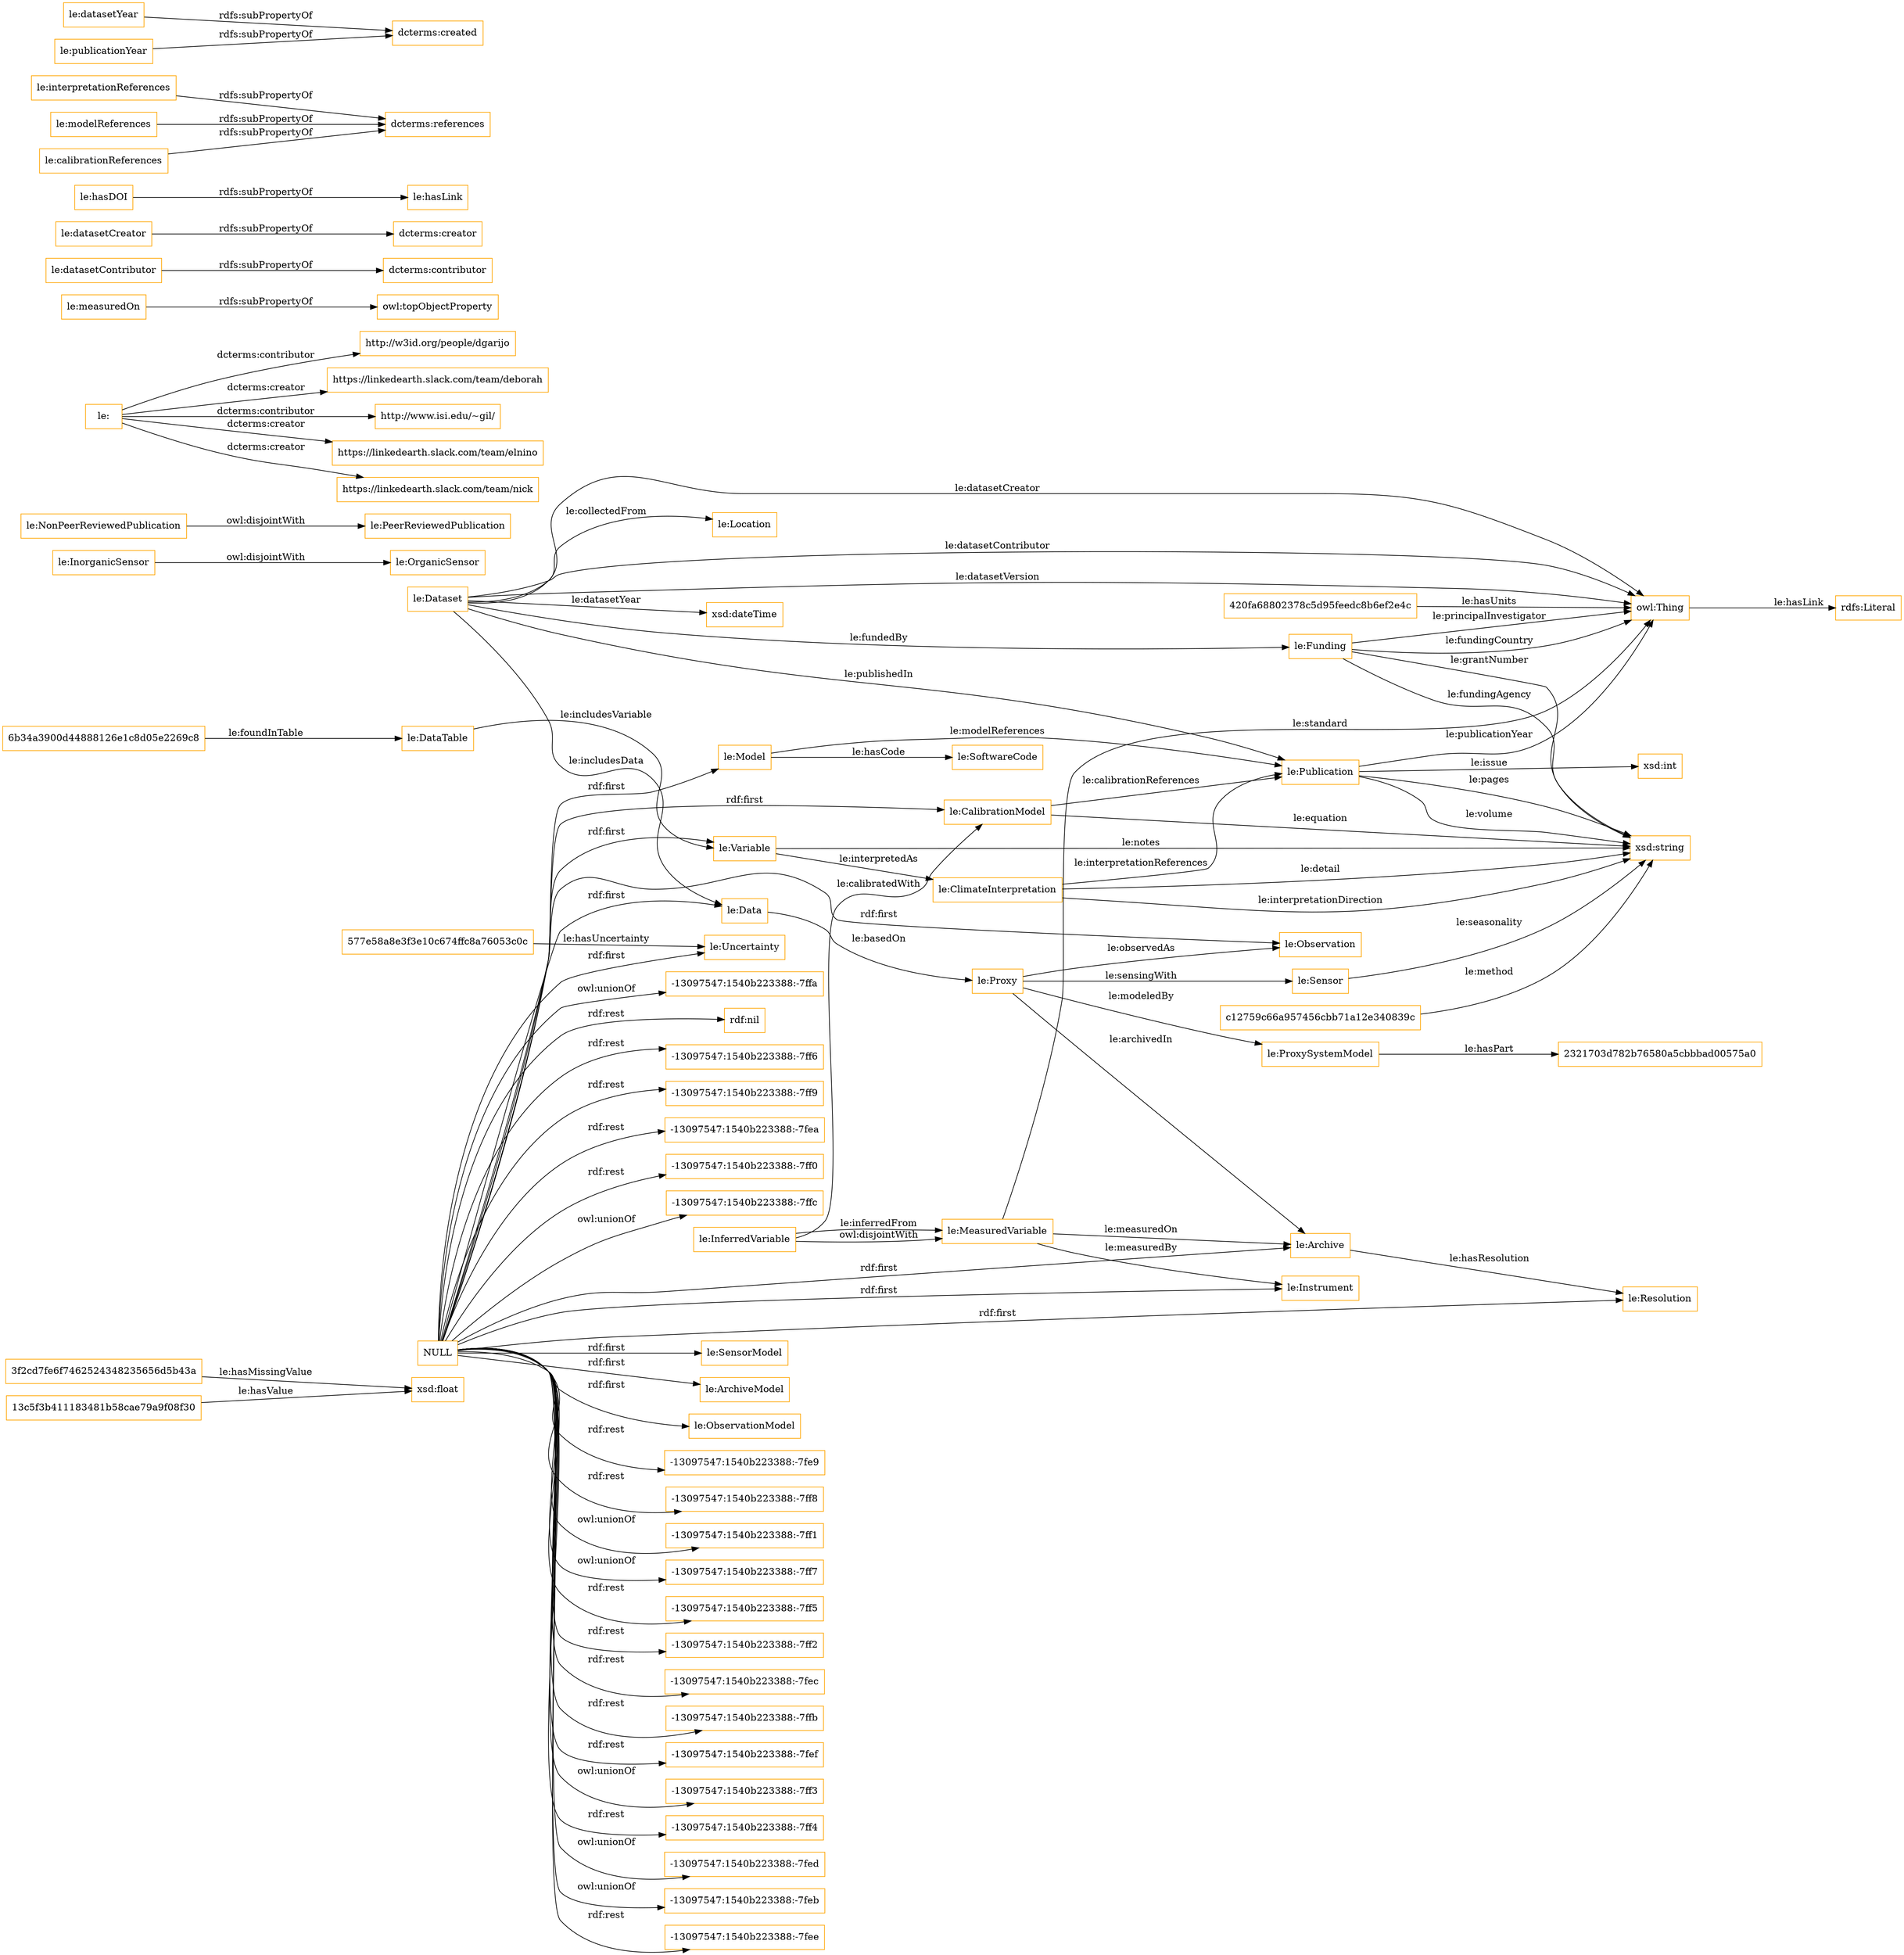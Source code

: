 digraph ar2dtool_diagram { 
rankdir=LR;
size="1501"
node [shape = rectangle, color="orange"]; "3f2cd7fe6f7462524348235656d5b43a" "le:Sensor" "le:Funding" "le:Resolution" "le:Dataset" "le:Publication" "le:DataTable" "le:Model" "13c5f3b411183481b58cae79a9f08f30" "le:Data" "le:OrganicSensor" "le:SensorModel" "le:Location" "c12759c66a957456cbb71a12e340839c" "le:InferredVariable" "le:CalibrationModel" "2321703d782b76580a5cbbbad00575a0" "le:NonPeerReviewedPublication" "le:SoftwareCode" "le:ArchiveModel" "420fa68802378c5d95feedc8b6ef2e4c" "le:MeasuredVariable" "le:Proxy" "le:ProxySystemModel" "le:Instrument" "le:ObservationModel" "le:Uncertainty" "le:Observation" "le:InorganicSensor" "577e58a8e3f3e10c674ffc8a76053c0c" "le:ClimateInterpretation" "le:Variable" "le:Archive" "6b34a3900d44888126e1c8d05e2269c8" "le:PeerReviewedPublication" ; /*classes style*/
	"le:NonPeerReviewedPublication" -> "le:PeerReviewedPublication" [ label = "owl:disjointWith" ];
	"le:" -> "http://w3id.org/people/dgarijo" [ label = "dcterms:contributor" ];
	"le:" -> "https://linkedearth.slack.com/team/deborah" [ label = "dcterms:creator" ];
	"le:" -> "http://www.isi.edu/~gil/" [ label = "dcterms:contributor" ];
	"le:" -> "https://linkedearth.slack.com/team/elnino" [ label = "dcterms:creator" ];
	"le:" -> "https://linkedearth.slack.com/team/nick" [ label = "dcterms:creator" ];
	"le:measuredOn" -> "owl:topObjectProperty" [ label = "rdfs:subPropertyOf" ];
	"le:datasetContributor" -> "dcterms:contributor" [ label = "rdfs:subPropertyOf" ];
	"le:datasetCreator" -> "dcterms:creator" [ label = "rdfs:subPropertyOf" ];
	"le:hasDOI" -> "le:hasLink" [ label = "rdfs:subPropertyOf" ];
	"le:interpretationReferences" -> "dcterms:references" [ label = "rdfs:subPropertyOf" ];
	"le:modelReferences" -> "dcterms:references" [ label = "rdfs:subPropertyOf" ];
	"le:calibrationReferences" -> "dcterms:references" [ label = "rdfs:subPropertyOf" ];
	"NULL" -> "-13097547:1540b223388:-7ff8" [ label = "rdf:rest" ];
	"NULL" -> "-13097547:1540b223388:-7ff1" [ label = "owl:unionOf" ];
	"NULL" -> "-13097547:1540b223388:-7ff7" [ label = "owl:unionOf" ];
	"NULL" -> "-13097547:1540b223388:-7ff5" [ label = "rdf:rest" ];
	"NULL" -> "le:Instrument" [ label = "rdf:first" ];
	"NULL" -> "le:SensorModel" [ label = "rdf:first" ];
	"NULL" -> "-13097547:1540b223388:-7ff2" [ label = "rdf:rest" ];
	"NULL" -> "-13097547:1540b223388:-7fec" [ label = "rdf:rest" ];
	"NULL" -> "-13097547:1540b223388:-7ffb" [ label = "rdf:rest" ];
	"NULL" -> "le:Archive" [ label = "rdf:first" ];
	"NULL" -> "le:CalibrationModel" [ label = "rdf:first" ];
	"NULL" -> "-13097547:1540b223388:-7fef" [ label = "rdf:rest" ];
	"NULL" -> "le:ObservationModel" [ label = "rdf:first" ];
	"NULL" -> "-13097547:1540b223388:-7ff3" [ label = "owl:unionOf" ];
	"NULL" -> "-13097547:1540b223388:-7ff4" [ label = "rdf:rest" ];
	"NULL" -> "le:Variable" [ label = "rdf:first" ];
	"NULL" -> "-13097547:1540b223388:-7fed" [ label = "owl:unionOf" ];
	"NULL" -> "-13097547:1540b223388:-7feb" [ label = "owl:unionOf" ];
	"NULL" -> "-13097547:1540b223388:-7fee" [ label = "rdf:rest" ];
	"NULL" -> "le:Uncertainty" [ label = "rdf:first" ];
	"NULL" -> "-13097547:1540b223388:-7ffa" [ label = "owl:unionOf" ];
	"NULL" -> "rdf:nil" [ label = "rdf:rest" ];
	"NULL" -> "-13097547:1540b223388:-7ff6" [ label = "rdf:rest" ];
	"NULL" -> "-13097547:1540b223388:-7ff9" [ label = "rdf:rest" ];
	"NULL" -> "-13097547:1540b223388:-7fea" [ label = "rdf:rest" ];
	"NULL" -> "le:Data" [ label = "rdf:first" ];
	"NULL" -> "-13097547:1540b223388:-7ff0" [ label = "rdf:rest" ];
	"NULL" -> "-13097547:1540b223388:-7ffc" [ label = "owl:unionOf" ];
	"NULL" -> "le:Model" [ label = "rdf:first" ];
	"NULL" -> "le:Observation" [ label = "rdf:first" ];
	"NULL" -> "-13097547:1540b223388:-7fe9" [ label = "rdf:rest" ];
	"NULL" -> "le:Resolution" [ label = "rdf:first" ];
	"NULL" -> "le:ArchiveModel" [ label = "rdf:first" ];
	"le:datasetYear" -> "dcterms:created" [ label = "rdfs:subPropertyOf" ];
	"le:publicationYear" -> "dcterms:created" [ label = "rdfs:subPropertyOf" ];
	"le:InferredVariable" -> "le:MeasuredVariable" [ label = "owl:disjointWith" ];
	"le:InorganicSensor" -> "le:OrganicSensor" [ label = "owl:disjointWith" ];
	"le:CalibrationModel" -> "le:Publication" [ label = "le:calibrationReferences" ];
	"le:Dataset" -> "le:Funding" [ label = "le:fundedBy" ];
	"le:Dataset" -> "le:Location" [ label = "le:collectedFrom" ];
	"le:Funding" -> "owl:Thing" [ label = "le:fundingCountry" ];
	"le:Dataset" -> "owl:Thing" [ label = "le:datasetCreator" ];
	"le:Publication" -> "owl:Thing" [ label = "le:publicationYear" ];
	"le:Variable" -> "xsd:string" [ label = "le:notes" ];
	"owl:Thing" -> "rdfs:Literal" [ label = "le:hasLink" ];
	"le:Dataset" -> "owl:Thing" [ label = "le:datasetContributor" ];
	"le:Proxy" -> "le:Archive" [ label = "le:archivedIn" ];
	"le:Funding" -> "xsd:string" [ label = "le:grantNumber" ];
	"c12759c66a957456cbb71a12e340839c" -> "xsd:string" [ label = "le:method" ];
	"le:ProxySystemModel" -> "2321703d782b76580a5cbbbad00575a0" [ label = "le:hasPart" ];
	"le:Dataset" -> "le:Publication" [ label = "le:publishedIn" ];
	"6b34a3900d44888126e1c8d05e2269c8" -> "le:DataTable" [ label = "le:foundInTable" ];
	"le:Publication" -> "xsd:int" [ label = "le:issue" ];
	"le:Funding" -> "owl:Thing" [ label = "le:principalInvestigator" ];
	"le:Dataset" -> "xsd:dateTime" [ label = "le:datasetYear" ];
	"le:DataTable" -> "le:Variable" [ label = "le:includesVariable" ];
	"le:Proxy" -> "le:Observation" [ label = "le:observedAs" ];
	"le:CalibrationModel" -> "xsd:string" [ label = "le:equation" ];
	"le:MeasuredVariable" -> "le:Instrument" [ label = "le:measuredBy" ];
	"le:Funding" -> "xsd:string" [ label = "le:fundingAgency" ];
	"le:Proxy" -> "le:ProxySystemModel" [ label = "le:modeledBy" ];
	"le:Archive" -> "le:Resolution" [ label = "le:hasResolution" ];
	"le:ClimateInterpretation" -> "xsd:string" [ label = "le:interpretationDirection" ];
	"le:Model" -> "le:Publication" [ label = "le:modelReferences" ];
	"le:MeasuredVariable" -> "owl:Thing" [ label = "le:standard" ];
	"le:Publication" -> "xsd:string" [ label = "le:pages" ];
	"577e58a8e3f3e10c674ffc8a76053c0c" -> "le:Uncertainty" [ label = "le:hasUncertainty" ];
	"le:Sensor" -> "xsd:string" [ label = "le:seasonality" ];
	"le:InferredVariable" -> "le:MeasuredVariable" [ label = "le:inferredFrom" ];
	"420fa68802378c5d95feedc8b6ef2e4c" -> "owl:Thing" [ label = "le:hasUnits" ];
	"le:Data" -> "le:Proxy" [ label = "le:basedOn" ];
	"3f2cd7fe6f7462524348235656d5b43a" -> "xsd:float" [ label = "le:hasMissingValue" ];
	"le:Proxy" -> "le:Sensor" [ label = "le:sensingWith" ];
	"le:ClimateInterpretation" -> "xsd:string" [ label = "le:detail" ];
	"le:Publication" -> "xsd:string" [ label = "le:volume" ];
	"le:MeasuredVariable" -> "le:Archive" [ label = "le:measuredOn" ];
	"le:Dataset" -> "le:Data" [ label = "le:includesData" ];
	"le:InferredVariable" -> "le:CalibrationModel" [ label = "le:calibratedWith" ];
	"le:Model" -> "le:SoftwareCode" [ label = "le:hasCode" ];
	"13c5f3b411183481b58cae79a9f08f30" -> "xsd:float" [ label = "le:hasValue" ];
	"le:Dataset" -> "owl:Thing" [ label = "le:datasetVersion" ];
	"le:ClimateInterpretation" -> "le:Publication" [ label = "le:interpretationReferences" ];
	"le:Variable" -> "le:ClimateInterpretation" [ label = "le:interpretedAs" ];

}
